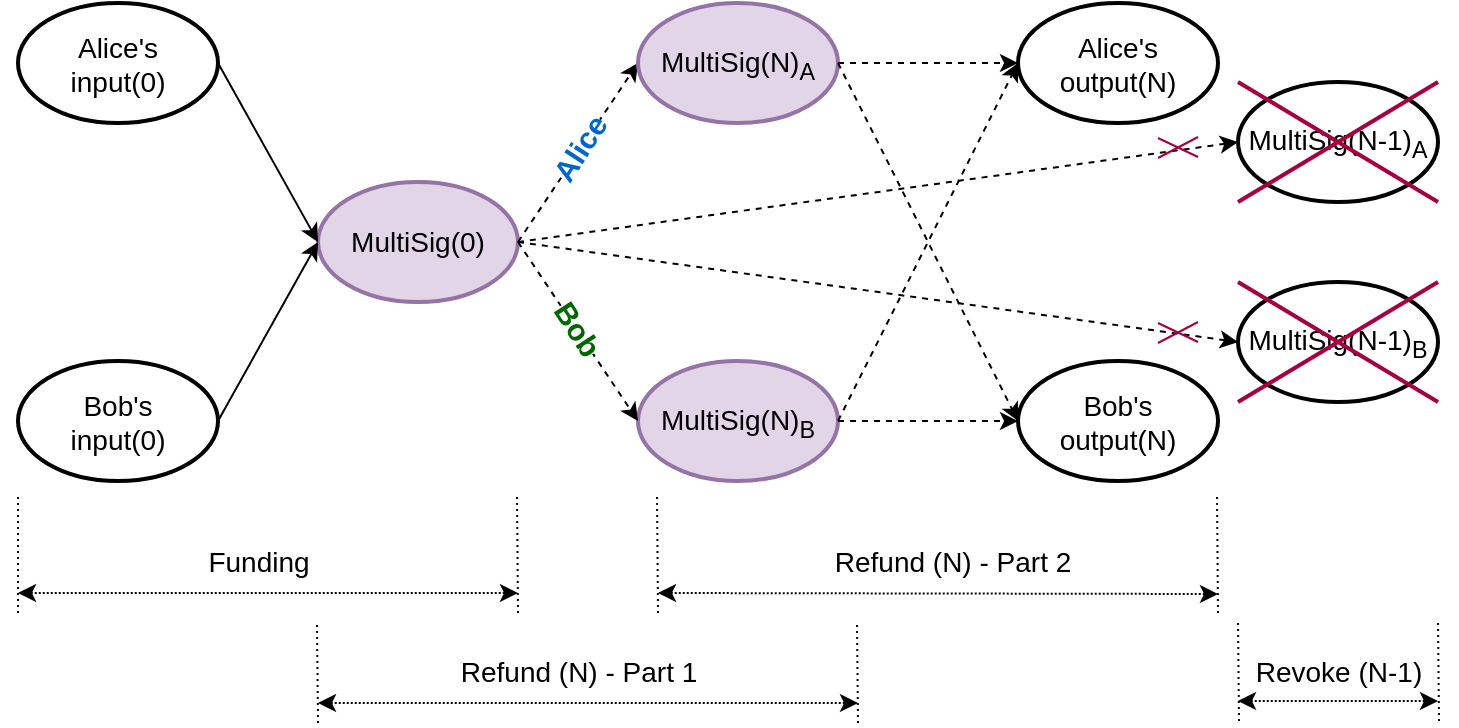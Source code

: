 <mxfile pages="1" version="11.2.4" type="device"><diagram id="bBkEPbWLoeJg7-wSrlFj" name="Page-1"><mxGraphModel dx="905" dy="707" grid="1" gridSize="10" guides="1" tooltips="1" connect="1" arrows="1" fold="1" page="1" pageScale="1" pageWidth="827" pageHeight="1169" math="0" shadow="0"><root><mxCell id="0"/><mxCell id="1" parent="0"/><mxCell id="bmQeixlOnmFxgD8QusRG-1" value="MultiSig(0)" style="ellipse;whiteSpace=wrap;html=1;fontSize=14;strokeWidth=2;fillColor=#e1d5e7;strokeColor=#9673a6;" parent="1" vertex="1"><mxGeometry x="190" y="250" width="100" height="60" as="geometry"/></mxCell><mxCell id="bmQeixlOnmFxgD8QusRG-2" value="Alice's &lt;br&gt;input(0)" style="ellipse;whiteSpace=wrap;html=1;fontSize=14;strokeWidth=2;direction=east;" parent="1" vertex="1"><mxGeometry x="40" y="160.5" width="100" height="60" as="geometry"/></mxCell><mxCell id="bmQeixlOnmFxgD8QusRG-3" value="Bob's&lt;br&gt;input(0)" style="ellipse;whiteSpace=wrap;html=1;fontSize=14;strokeWidth=2;" parent="1" vertex="1"><mxGeometry x="40" y="339.5" width="100" height="60" as="geometry"/></mxCell><mxCell id="bmQeixlOnmFxgD8QusRG-4" value="" style="endArrow=classic;html=1;fontSize=14;entryX=0;entryY=0.5;entryDx=0;entryDy=0;exitX=1;exitY=0.5;exitDx=0;exitDy=0;" parent="1" source="bmQeixlOnmFxgD8QusRG-2" target="bmQeixlOnmFxgD8QusRG-1" edge="1"><mxGeometry width="50" height="50" relative="1" as="geometry"><mxPoint x="160" y="210.5" as="sourcePoint"/><mxPoint x="90" y="380.5" as="targetPoint"/></mxGeometry></mxCell><mxCell id="bmQeixlOnmFxgD8QusRG-5" value="" style="endArrow=classic;html=1;fontSize=14;entryX=0;entryY=0.5;entryDx=0;entryDy=0;exitX=1;exitY=0.5;exitDx=0;exitDy=0;" parent="1" source="bmQeixlOnmFxgD8QusRG-3" target="bmQeixlOnmFxgD8QusRG-1" edge="1"><mxGeometry width="50" height="50" relative="1" as="geometry"><mxPoint x="166" y="319.52" as="sourcePoint"/><mxPoint x="214" y="398.5" as="targetPoint"/></mxGeometry></mxCell><mxCell id="bmQeixlOnmFxgD8QusRG-7" value="" style="endArrow=classic;html=1;fontSize=14;exitX=1;exitY=0.5;exitDx=0;exitDy=0;dashed=1;entryX=0;entryY=0.5;entryDx=0;entryDy=0;" parent="1" source="bmQeixlOnmFxgD8QusRG-1" target="bmQeixlOnmFxgD8QusRG-8" edge="1"><mxGeometry width="50" height="50" relative="1" as="geometry"><mxPoint x="425" y="270.52" as="sourcePoint"/><mxPoint x="470" y="270.5" as="targetPoint"/></mxGeometry></mxCell><mxCell id="O-7JdH-qnX3KlKCSR-cY-4" value="Alice" style="text;html=1;resizable=0;points=[];align=center;verticalAlign=middle;labelBackgroundColor=#ffffff;fontSize=15;rotation=303;fontColor=#0066CC;fontStyle=1" parent="bmQeixlOnmFxgD8QusRG-7" vertex="1" connectable="0"><mxGeometry x="0.348" y="-2" relative="1" as="geometry"><mxPoint x="-12" y="12" as="offset"/></mxGeometry></mxCell><mxCell id="bmQeixlOnmFxgD8QusRG-8" value="MultiSig(N)&lt;sub&gt;A&lt;/sub&gt;" style="ellipse;whiteSpace=wrap;html=1;fontSize=14;strokeWidth=2;fillColor=#e1d5e7;strokeColor=#9673a6;" parent="1" vertex="1"><mxGeometry x="350" y="160.5" width="100" height="60" as="geometry"/></mxCell><mxCell id="bmQeixlOnmFxgD8QusRG-9" value="MultiSig(N)&lt;sub&gt;B&lt;/sub&gt;" style="ellipse;whiteSpace=wrap;html=1;fontSize=14;strokeWidth=2;fillColor=#e1d5e7;strokeColor=#9673a6;" parent="1" vertex="1"><mxGeometry x="350" y="339.5" width="100" height="60" as="geometry"/></mxCell><mxCell id="bmQeixlOnmFxgD8QusRG-10" value="" style="endArrow=classic;html=1;fontSize=14;exitX=1;exitY=0.5;exitDx=0;exitDy=0;dashed=1;entryX=0;entryY=0.5;entryDx=0;entryDy=0;" parent="1" source="bmQeixlOnmFxgD8QusRG-1" target="bmQeixlOnmFxgD8QusRG-9" edge="1"><mxGeometry width="50" height="50" relative="1" as="geometry"><mxPoint x="300" y="369.5" as="sourcePoint"/><mxPoint x="370" y="249.5" as="targetPoint"/></mxGeometry></mxCell><mxCell id="O-7JdH-qnX3KlKCSR-cY-5" value="Bob" style="text;html=1;resizable=0;points=[];align=center;verticalAlign=middle;labelBackgroundColor=#ffffff;fontSize=15;rotation=57;direction=south;fontColor=#006600;fontStyle=1" parent="bmQeixlOnmFxgD8QusRG-10" vertex="1" connectable="0"><mxGeometry x="-0.35" y="-1" relative="1" as="geometry"><mxPoint x="11.5" y="13" as="offset"/></mxGeometry></mxCell><mxCell id="bmQeixlOnmFxgD8QusRG-11" value="Alice's &lt;br&gt;output(N)" style="ellipse;whiteSpace=wrap;html=1;fontSize=14;strokeWidth=2;" parent="1" vertex="1"><mxGeometry x="540" y="160.5" width="100" height="60" as="geometry"/></mxCell><mxCell id="bmQeixlOnmFxgD8QusRG-12" value="Bob's&lt;br&gt;output(N)" style="ellipse;whiteSpace=wrap;html=1;fontSize=14;strokeWidth=2;" parent="1" vertex="1"><mxGeometry x="540" y="339.5" width="100" height="60" as="geometry"/></mxCell><mxCell id="bmQeixlOnmFxgD8QusRG-14" value="" style="endArrow=classic;html=1;fontSize=14;exitX=1;exitY=0.5;exitDx=0;exitDy=0;dashed=1;entryX=0;entryY=0.5;entryDx=0;entryDy=0;" parent="1" source="bmQeixlOnmFxgD8QusRG-8" target="bmQeixlOnmFxgD8QusRG-12" edge="1"><mxGeometry width="50" height="50" relative="1" as="geometry"><mxPoint x="460" y="247.5" as="sourcePoint"/><mxPoint x="530" y="353.5" as="targetPoint"/></mxGeometry></mxCell><mxCell id="bmQeixlOnmFxgD8QusRG-15" value="" style="endArrow=classic;html=1;fontSize=14;exitX=1;exitY=0.5;exitDx=0;exitDy=0;dashed=1;entryX=0;entryY=0.5;entryDx=0;entryDy=0;" parent="1" source="bmQeixlOnmFxgD8QusRG-9" target="bmQeixlOnmFxgD8QusRG-12" edge="1"><mxGeometry width="50" height="50" relative="1" as="geometry"><mxPoint x="450" y="239.5" as="sourcePoint"/><mxPoint x="540" y="419.5" as="targetPoint"/></mxGeometry></mxCell><mxCell id="bmQeixlOnmFxgD8QusRG-16" value="" style="endArrow=classic;html=1;fontSize=14;exitX=1;exitY=0.5;exitDx=0;exitDy=0;dashed=1;entryX=0;entryY=0.5;entryDx=0;entryDy=0;" parent="1" source="bmQeixlOnmFxgD8QusRG-8" target="bmQeixlOnmFxgD8QusRG-11" edge="1"><mxGeometry width="50" height="50" relative="1" as="geometry"><mxPoint x="490" y="130.5" as="sourcePoint"/><mxPoint x="580" y="100.5" as="targetPoint"/></mxGeometry></mxCell><mxCell id="bmQeixlOnmFxgD8QusRG-17" value="" style="endArrow=classic;html=1;fontSize=14;exitX=1;exitY=0.5;exitDx=0;exitDy=0;dashed=1;entryX=0;entryY=0.5;entryDx=0;entryDy=0;" parent="1" source="bmQeixlOnmFxgD8QusRG-9" target="bmQeixlOnmFxgD8QusRG-11" edge="1"><mxGeometry width="50" height="50" relative="1" as="geometry"><mxPoint x="450" y="200.5" as="sourcePoint"/><mxPoint x="540" y="380.5" as="targetPoint"/></mxGeometry></mxCell><mxCell id="bmQeixlOnmFxgD8QusRG-18" value="" style="endArrow=none;html=1;dashed=1;fontSize=14;dashPattern=1 2;" parent="1" edge="1"><mxGeometry width="50" height="50" relative="1" as="geometry"><mxPoint x="40" y="465.5" as="sourcePoint"/><mxPoint x="40" y="405.5" as="targetPoint"/></mxGeometry></mxCell><mxCell id="bmQeixlOnmFxgD8QusRG-19" value="" style="endArrow=none;html=1;dashed=1;fontSize=14;dashPattern=1 2;" parent="1" edge="1"><mxGeometry width="50" height="50" relative="1" as="geometry"><mxPoint x="290" y="465.5" as="sourcePoint"/><mxPoint x="289.5" y="405.5" as="targetPoint"/></mxGeometry></mxCell><mxCell id="bmQeixlOnmFxgD8QusRG-20" value="" style="endArrow=none;html=1;dashed=1;fontSize=14;dashPattern=1 2;" parent="1" edge="1"><mxGeometry width="50" height="50" relative="1" as="geometry"><mxPoint x="190" y="520.5" as="sourcePoint"/><mxPoint x="189.5" y="470.5" as="targetPoint"/></mxGeometry></mxCell><mxCell id="bmQeixlOnmFxgD8QusRG-21" value="" style="endArrow=none;html=1;dashed=1;fontSize=14;dashPattern=1 2;" parent="1" edge="1"><mxGeometry width="50" height="50" relative="1" as="geometry"><mxPoint x="640" y="465.5" as="sourcePoint"/><mxPoint x="639.5" y="405.5" as="targetPoint"/></mxGeometry></mxCell><mxCell id="bmQeixlOnmFxgD8QusRG-22" value="" style="endArrow=classic;startArrow=classic;html=1;dashed=1;fontSize=14;dashPattern=1 1;" parent="1" edge="1"><mxGeometry width="50" height="50" relative="1" as="geometry"><mxPoint x="40" y="455.5" as="sourcePoint"/><mxPoint x="290" y="455.5" as="targetPoint"/></mxGeometry></mxCell><mxCell id="bmQeixlOnmFxgD8QusRG-27" value="Funding" style="text;html=1;resizable=0;points=[];align=center;verticalAlign=middle;labelBackgroundColor=#ffffff;fontSize=14;" parent="bmQeixlOnmFxgD8QusRG-22" vertex="1" connectable="0"><mxGeometry x="-0.256" y="-4" relative="1" as="geometry"><mxPoint x="27" y="-20" as="offset"/></mxGeometry></mxCell><mxCell id="bmQeixlOnmFxgD8QusRG-23" value="" style="endArrow=none;html=1;dashed=1;fontSize=14;dashPattern=1 2;" parent="1" edge="1"><mxGeometry width="50" height="50" relative="1" as="geometry"><mxPoint x="460" y="520.5" as="sourcePoint"/><mxPoint x="459.5" y="470.5" as="targetPoint"/></mxGeometry></mxCell><mxCell id="bmQeixlOnmFxgD8QusRG-24" value="" style="endArrow=none;html=1;dashed=1;fontSize=14;dashPattern=1 2;" parent="1" edge="1"><mxGeometry width="50" height="50" relative="1" as="geometry"><mxPoint x="360" y="465.5" as="sourcePoint"/><mxPoint x="359.5" y="405.5" as="targetPoint"/></mxGeometry></mxCell><mxCell id="bmQeixlOnmFxgD8QusRG-25" value="" style="endArrow=classic;startArrow=classic;html=1;dashed=1;fontSize=14;dashPattern=1 1;" parent="1" edge="1"><mxGeometry width="50" height="50" relative="1" as="geometry"><mxPoint x="190" y="510.5" as="sourcePoint"/><mxPoint x="460" y="510.5" as="targetPoint"/></mxGeometry></mxCell><mxCell id="bmQeixlOnmFxgD8QusRG-28" value="Refund (N) - Part 1" style="text;html=1;resizable=0;points=[];align=center;verticalAlign=middle;labelBackgroundColor=#ffffff;fontSize=14;" parent="bmQeixlOnmFxgD8QusRG-25" vertex="1" connectable="0"><mxGeometry x="-0.326" y="2" relative="1" as="geometry"><mxPoint x="39" y="-14" as="offset"/></mxGeometry></mxCell><mxCell id="bmQeixlOnmFxgD8QusRG-26" value="" style="endArrow=classic;startArrow=classic;html=1;dashed=1;fontSize=14;dashPattern=1 1;" parent="1" edge="1"><mxGeometry width="50" height="50" relative="1" as="geometry"><mxPoint x="360" y="455.5" as="sourcePoint"/><mxPoint x="640" y="456" as="targetPoint"/></mxGeometry></mxCell><mxCell id="bmQeixlOnmFxgD8QusRG-29" value="Refund (N) - Part 2" style="text;html=1;resizable=0;points=[];align=center;verticalAlign=middle;labelBackgroundColor=#ffffff;fontSize=14;" parent="bmQeixlOnmFxgD8QusRG-26" vertex="1" connectable="0"><mxGeometry x="-0.29" y="-3" relative="1" as="geometry"><mxPoint x="47" y="-19" as="offset"/></mxGeometry></mxCell><mxCell id="MV4GuKuZ0_GkO9SyMOyV-1" value="MultiSig(N-1)&lt;sub&gt;A&lt;/sub&gt;" style="ellipse;whiteSpace=wrap;html=1;fontSize=14;strokeWidth=2;" parent="1" vertex="1"><mxGeometry x="650" y="200" width="100" height="60" as="geometry"/></mxCell><mxCell id="MV4GuKuZ0_GkO9SyMOyV-2" value="MultiSig(N-1)&lt;sub&gt;B&lt;/sub&gt;" style="ellipse;whiteSpace=wrap;html=1;fontSize=14;strokeWidth=2;" parent="1" vertex="1"><mxGeometry x="650" y="300" width="100" height="60" as="geometry"/></mxCell><mxCell id="MV4GuKuZ0_GkO9SyMOyV-9" value="" style="endArrow=none;html=1;dashed=1;fontSize=14;dashPattern=1 2;" parent="1" edge="1"><mxGeometry width="50" height="50" relative="1" as="geometry"><mxPoint x="650.5" y="519.5" as="sourcePoint"/><mxPoint x="650" y="469.5" as="targetPoint"/></mxGeometry></mxCell><mxCell id="MV4GuKuZ0_GkO9SyMOyV-10" value="" style="endArrow=none;html=1;dashed=1;fontSize=14;dashPattern=1 2;" parent="1" edge="1"><mxGeometry width="50" height="50" relative="1" as="geometry"><mxPoint x="750.5" y="519.5" as="sourcePoint"/><mxPoint x="750" y="469.5" as="targetPoint"/></mxGeometry></mxCell><mxCell id="MV4GuKuZ0_GkO9SyMOyV-11" value="" style="endArrow=classic;startArrow=classic;html=1;dashed=1;fontSize=14;dashPattern=1 1;" parent="1" edge="1"><mxGeometry width="50" height="50" relative="1" as="geometry"><mxPoint x="650" y="509.5" as="sourcePoint"/><mxPoint x="750" y="509.5" as="targetPoint"/></mxGeometry></mxCell><mxCell id="MV4GuKuZ0_GkO9SyMOyV-12" value="Revoke (N-1)" style="text;html=1;resizable=0;points=[];align=center;verticalAlign=middle;labelBackgroundColor=#ffffff;fontSize=14;" parent="MV4GuKuZ0_GkO9SyMOyV-11" vertex="1" connectable="0"><mxGeometry x="-0.326" y="2" relative="1" as="geometry"><mxPoint x="16.5" y="-13" as="offset"/></mxGeometry></mxCell><mxCell id="MV4GuKuZ0_GkO9SyMOyV-13" value="" style="group" parent="1" vertex="1" connectable="0"><mxGeometry x="650" y="300" width="100" height="60" as="geometry"/></mxCell><mxCell id="MV4GuKuZ0_GkO9SyMOyV-3" value="" style="endArrow=none;html=1;fillColor=#d80073;strokeColor=#A50040;strokeWidth=2;" parent="MV4GuKuZ0_GkO9SyMOyV-13" edge="1"><mxGeometry width="50" height="50" relative="1" as="geometry"><mxPoint y="60" as="sourcePoint"/><mxPoint x="100" as="targetPoint"/></mxGeometry></mxCell><mxCell id="MV4GuKuZ0_GkO9SyMOyV-4" value="" style="endArrow=none;html=1;fillColor=#d80073;strokeColor=#A50040;strokeWidth=2;" parent="MV4GuKuZ0_GkO9SyMOyV-13" edge="1"><mxGeometry width="50" height="50" relative="1" as="geometry"><mxPoint as="sourcePoint"/><mxPoint x="100" y="60" as="targetPoint"/></mxGeometry></mxCell><mxCell id="MV4GuKuZ0_GkO9SyMOyV-14" value="" style="group" parent="1" vertex="1" connectable="0"><mxGeometry x="650" y="200" width="100" height="60" as="geometry"/></mxCell><mxCell id="MV4GuKuZ0_GkO9SyMOyV-15" value="" style="endArrow=none;html=1;fillColor=#d80073;strokeColor=#A50040;strokeWidth=2;" parent="MV4GuKuZ0_GkO9SyMOyV-14" edge="1"><mxGeometry width="50" height="50" relative="1" as="geometry"><mxPoint y="60" as="sourcePoint"/><mxPoint x="100" as="targetPoint"/></mxGeometry></mxCell><mxCell id="MV4GuKuZ0_GkO9SyMOyV-16" value="" style="endArrow=none;html=1;fillColor=#d80073;strokeColor=#A50040;strokeWidth=2;" parent="MV4GuKuZ0_GkO9SyMOyV-14" edge="1"><mxGeometry width="50" height="50" relative="1" as="geometry"><mxPoint as="sourcePoint"/><mxPoint x="100" y="60" as="targetPoint"/></mxGeometry></mxCell><mxCell id="MV4GuKuZ0_GkO9SyMOyV-17" value="" style="endArrow=classic;html=1;fontSize=14;dashed=1;entryX=0;entryY=0.5;entryDx=0;entryDy=0;" parent="1" target="MV4GuKuZ0_GkO9SyMOyV-1" edge="1"><mxGeometry width="50" height="50" relative="1" as="geometry"><mxPoint x="290" y="280" as="sourcePoint"/><mxPoint x="390" y="220.5" as="targetPoint"/></mxGeometry></mxCell><mxCell id="MV4GuKuZ0_GkO9SyMOyV-18" value="" style="endArrow=classic;html=1;fontSize=14;exitX=1;exitY=0.5;exitDx=0;exitDy=0;dashed=1;entryX=0;entryY=0.5;entryDx=0;entryDy=0;" parent="1" source="bmQeixlOnmFxgD8QusRG-1" target="MV4GuKuZ0_GkO9SyMOyV-2" edge="1"><mxGeometry width="50" height="50" relative="1" as="geometry"><mxPoint x="330" y="310" as="sourcePoint"/><mxPoint x="390" y="220.5" as="targetPoint"/></mxGeometry></mxCell><mxCell id="MV4GuKuZ0_GkO9SyMOyV-24" value="" style="group" parent="1" vertex="1" connectable="0"><mxGeometry x="610" y="227.5" width="20" height="10.5" as="geometry"/></mxCell><mxCell id="MV4GuKuZ0_GkO9SyMOyV-22" value="" style="endArrow=none;html=1;strokeWidth=1;fillColor=#d80073;strokeColor=#A50040;" parent="MV4GuKuZ0_GkO9SyMOyV-24" edge="1"><mxGeometry width="50" height="50" relative="1" as="geometry"><mxPoint y="10.5" as="sourcePoint"/><mxPoint x="20" as="targetPoint"/></mxGeometry></mxCell><mxCell id="MV4GuKuZ0_GkO9SyMOyV-23" value="" style="endArrow=none;html=1;strokeWidth=1;fillColor=#d80073;strokeColor=#A50040;" parent="MV4GuKuZ0_GkO9SyMOyV-24" edge="1"><mxGeometry width="50" height="50" relative="1" as="geometry"><mxPoint y="0.5" as="sourcePoint"/><mxPoint x="20" y="10" as="targetPoint"/></mxGeometry></mxCell><mxCell id="MV4GuKuZ0_GkO9SyMOyV-25" value="" style="group" parent="1" vertex="1" connectable="0"><mxGeometry x="610" y="320" width="20" height="10.5" as="geometry"/></mxCell><mxCell id="MV4GuKuZ0_GkO9SyMOyV-26" value="" style="endArrow=none;html=1;strokeWidth=1;fillColor=#d80073;strokeColor=#A50040;" parent="MV4GuKuZ0_GkO9SyMOyV-25" edge="1"><mxGeometry width="50" height="50" relative="1" as="geometry"><mxPoint y="10.5" as="sourcePoint"/><mxPoint x="20" as="targetPoint"/></mxGeometry></mxCell><mxCell id="MV4GuKuZ0_GkO9SyMOyV-27" value="" style="endArrow=none;html=1;strokeWidth=1;fillColor=#d80073;strokeColor=#A50040;" parent="MV4GuKuZ0_GkO9SyMOyV-25" edge="1"><mxGeometry width="50" height="50" relative="1" as="geometry"><mxPoint y="0.5" as="sourcePoint"/><mxPoint x="20" y="10" as="targetPoint"/></mxGeometry></mxCell></root></mxGraphModel></diagram></mxfile>